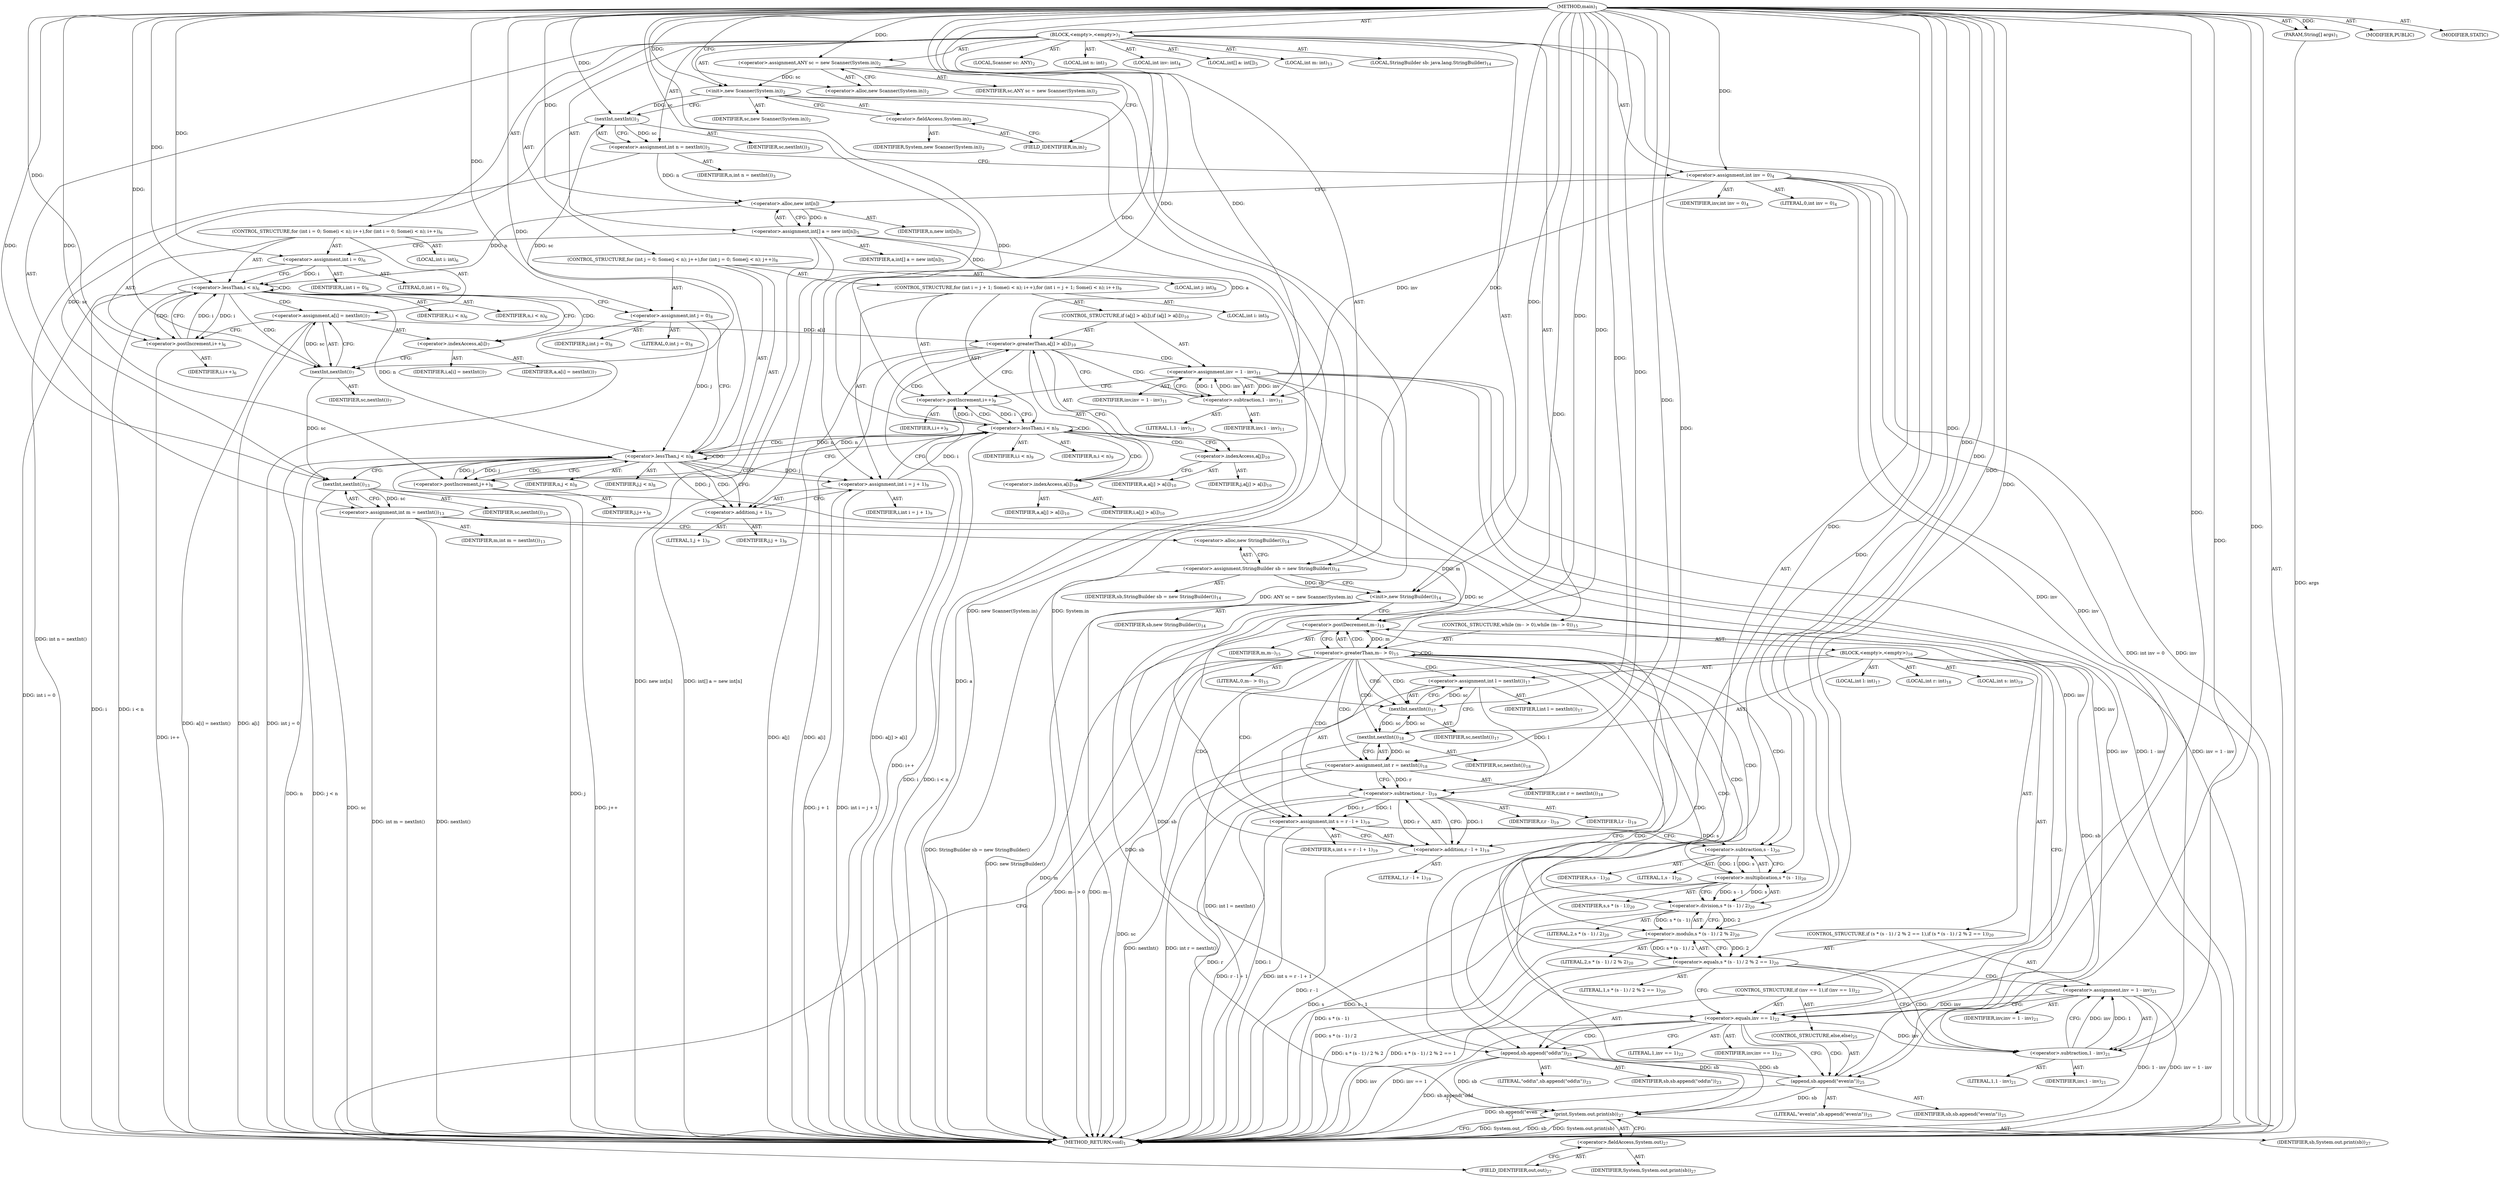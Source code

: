 digraph "main" {  
"21" [label = <(METHOD,main)<SUB>1</SUB>> ]
"22" [label = <(PARAM,String[] args)<SUB>1</SUB>> ]
"23" [label = <(BLOCK,&lt;empty&gt;,&lt;empty&gt;)<SUB>1</SUB>> ]
"4" [label = <(LOCAL,Scanner sc: ANY)<SUB>2</SUB>> ]
"24" [label = <(&lt;operator&gt;.assignment,ANY sc = new Scanner(System.in))<SUB>2</SUB>> ]
"25" [label = <(IDENTIFIER,sc,ANY sc = new Scanner(System.in))<SUB>2</SUB>> ]
"26" [label = <(&lt;operator&gt;.alloc,new Scanner(System.in))<SUB>2</SUB>> ]
"27" [label = <(&lt;init&gt;,new Scanner(System.in))<SUB>2</SUB>> ]
"3" [label = <(IDENTIFIER,sc,new Scanner(System.in))<SUB>2</SUB>> ]
"28" [label = <(&lt;operator&gt;.fieldAccess,System.in)<SUB>2</SUB>> ]
"29" [label = <(IDENTIFIER,System,new Scanner(System.in))<SUB>2</SUB>> ]
"30" [label = <(FIELD_IDENTIFIER,in,in)<SUB>2</SUB>> ]
"31" [label = <(LOCAL,int n: int)<SUB>3</SUB>> ]
"32" [label = <(&lt;operator&gt;.assignment,int n = nextInt())<SUB>3</SUB>> ]
"33" [label = <(IDENTIFIER,n,int n = nextInt())<SUB>3</SUB>> ]
"34" [label = <(nextInt,nextInt())<SUB>3</SUB>> ]
"35" [label = <(IDENTIFIER,sc,nextInt())<SUB>3</SUB>> ]
"36" [label = <(LOCAL,int inv: int)<SUB>4</SUB>> ]
"37" [label = <(&lt;operator&gt;.assignment,int inv = 0)<SUB>4</SUB>> ]
"38" [label = <(IDENTIFIER,inv,int inv = 0)<SUB>4</SUB>> ]
"39" [label = <(LITERAL,0,int inv = 0)<SUB>4</SUB>> ]
"40" [label = <(LOCAL,int[] a: int[])<SUB>5</SUB>> ]
"41" [label = <(&lt;operator&gt;.assignment,int[] a = new int[n])<SUB>5</SUB>> ]
"42" [label = <(IDENTIFIER,a,int[] a = new int[n])<SUB>5</SUB>> ]
"43" [label = <(&lt;operator&gt;.alloc,new int[n])> ]
"44" [label = <(IDENTIFIER,n,new int[n])<SUB>5</SUB>> ]
"45" [label = <(CONTROL_STRUCTURE,for (int i = 0; Some(i &lt; n); i++),for (int i = 0; Some(i &lt; n); i++))<SUB>6</SUB>> ]
"46" [label = <(LOCAL,int i: int)<SUB>6</SUB>> ]
"47" [label = <(&lt;operator&gt;.assignment,int i = 0)<SUB>6</SUB>> ]
"48" [label = <(IDENTIFIER,i,int i = 0)<SUB>6</SUB>> ]
"49" [label = <(LITERAL,0,int i = 0)<SUB>6</SUB>> ]
"50" [label = <(&lt;operator&gt;.lessThan,i &lt; n)<SUB>6</SUB>> ]
"51" [label = <(IDENTIFIER,i,i &lt; n)<SUB>6</SUB>> ]
"52" [label = <(IDENTIFIER,n,i &lt; n)<SUB>6</SUB>> ]
"53" [label = <(&lt;operator&gt;.postIncrement,i++)<SUB>6</SUB>> ]
"54" [label = <(IDENTIFIER,i,i++)<SUB>6</SUB>> ]
"55" [label = <(&lt;operator&gt;.assignment,a[i] = nextInt())<SUB>7</SUB>> ]
"56" [label = <(&lt;operator&gt;.indexAccess,a[i])<SUB>7</SUB>> ]
"57" [label = <(IDENTIFIER,a,a[i] = nextInt())<SUB>7</SUB>> ]
"58" [label = <(IDENTIFIER,i,a[i] = nextInt())<SUB>7</SUB>> ]
"59" [label = <(nextInt,nextInt())<SUB>7</SUB>> ]
"60" [label = <(IDENTIFIER,sc,nextInt())<SUB>7</SUB>> ]
"61" [label = <(CONTROL_STRUCTURE,for (int j = 0; Some(j &lt; n); j++),for (int j = 0; Some(j &lt; n); j++))<SUB>8</SUB>> ]
"62" [label = <(LOCAL,int j: int)<SUB>8</SUB>> ]
"63" [label = <(&lt;operator&gt;.assignment,int j = 0)<SUB>8</SUB>> ]
"64" [label = <(IDENTIFIER,j,int j = 0)<SUB>8</SUB>> ]
"65" [label = <(LITERAL,0,int j = 0)<SUB>8</SUB>> ]
"66" [label = <(&lt;operator&gt;.lessThan,j &lt; n)<SUB>8</SUB>> ]
"67" [label = <(IDENTIFIER,j,j &lt; n)<SUB>8</SUB>> ]
"68" [label = <(IDENTIFIER,n,j &lt; n)<SUB>8</SUB>> ]
"69" [label = <(&lt;operator&gt;.postIncrement,j++)<SUB>8</SUB>> ]
"70" [label = <(IDENTIFIER,j,j++)<SUB>8</SUB>> ]
"71" [label = <(CONTROL_STRUCTURE,for (int i = j + 1; Some(i &lt; n); i++),for (int i = j + 1; Some(i &lt; n); i++))<SUB>9</SUB>> ]
"72" [label = <(LOCAL,int i: int)<SUB>9</SUB>> ]
"73" [label = <(&lt;operator&gt;.assignment,int i = j + 1)<SUB>9</SUB>> ]
"74" [label = <(IDENTIFIER,i,int i = j + 1)<SUB>9</SUB>> ]
"75" [label = <(&lt;operator&gt;.addition,j + 1)<SUB>9</SUB>> ]
"76" [label = <(IDENTIFIER,j,j + 1)<SUB>9</SUB>> ]
"77" [label = <(LITERAL,1,j + 1)<SUB>9</SUB>> ]
"78" [label = <(&lt;operator&gt;.lessThan,i &lt; n)<SUB>9</SUB>> ]
"79" [label = <(IDENTIFIER,i,i &lt; n)<SUB>9</SUB>> ]
"80" [label = <(IDENTIFIER,n,i &lt; n)<SUB>9</SUB>> ]
"81" [label = <(&lt;operator&gt;.postIncrement,i++)<SUB>9</SUB>> ]
"82" [label = <(IDENTIFIER,i,i++)<SUB>9</SUB>> ]
"83" [label = <(CONTROL_STRUCTURE,if (a[j] &gt; a[i]),if (a[j] &gt; a[i]))<SUB>10</SUB>> ]
"84" [label = <(&lt;operator&gt;.greaterThan,a[j] &gt; a[i])<SUB>10</SUB>> ]
"85" [label = <(&lt;operator&gt;.indexAccess,a[j])<SUB>10</SUB>> ]
"86" [label = <(IDENTIFIER,a,a[j] &gt; a[i])<SUB>10</SUB>> ]
"87" [label = <(IDENTIFIER,j,a[j] &gt; a[i])<SUB>10</SUB>> ]
"88" [label = <(&lt;operator&gt;.indexAccess,a[i])<SUB>10</SUB>> ]
"89" [label = <(IDENTIFIER,a,a[j] &gt; a[i])<SUB>10</SUB>> ]
"90" [label = <(IDENTIFIER,i,a[j] &gt; a[i])<SUB>10</SUB>> ]
"91" [label = <(&lt;operator&gt;.assignment,inv = 1 - inv)<SUB>11</SUB>> ]
"92" [label = <(IDENTIFIER,inv,inv = 1 - inv)<SUB>11</SUB>> ]
"93" [label = <(&lt;operator&gt;.subtraction,1 - inv)<SUB>11</SUB>> ]
"94" [label = <(LITERAL,1,1 - inv)<SUB>11</SUB>> ]
"95" [label = <(IDENTIFIER,inv,1 - inv)<SUB>11</SUB>> ]
"96" [label = <(LOCAL,int m: int)<SUB>13</SUB>> ]
"97" [label = <(&lt;operator&gt;.assignment,int m = nextInt())<SUB>13</SUB>> ]
"98" [label = <(IDENTIFIER,m,int m = nextInt())<SUB>13</SUB>> ]
"99" [label = <(nextInt,nextInt())<SUB>13</SUB>> ]
"100" [label = <(IDENTIFIER,sc,nextInt())<SUB>13</SUB>> ]
"6" [label = <(LOCAL,StringBuilder sb: java.lang.StringBuilder)<SUB>14</SUB>> ]
"101" [label = <(&lt;operator&gt;.assignment,StringBuilder sb = new StringBuilder())<SUB>14</SUB>> ]
"102" [label = <(IDENTIFIER,sb,StringBuilder sb = new StringBuilder())<SUB>14</SUB>> ]
"103" [label = <(&lt;operator&gt;.alloc,new StringBuilder())<SUB>14</SUB>> ]
"104" [label = <(&lt;init&gt;,new StringBuilder())<SUB>14</SUB>> ]
"5" [label = <(IDENTIFIER,sb,new StringBuilder())<SUB>14</SUB>> ]
"105" [label = <(CONTROL_STRUCTURE,while (m-- &gt; 0),while (m-- &gt; 0))<SUB>15</SUB>> ]
"106" [label = <(&lt;operator&gt;.greaterThan,m-- &gt; 0)<SUB>15</SUB>> ]
"107" [label = <(&lt;operator&gt;.postDecrement,m--)<SUB>15</SUB>> ]
"108" [label = <(IDENTIFIER,m,m--)<SUB>15</SUB>> ]
"109" [label = <(LITERAL,0,m-- &gt; 0)<SUB>15</SUB>> ]
"110" [label = <(BLOCK,&lt;empty&gt;,&lt;empty&gt;)<SUB>16</SUB>> ]
"111" [label = <(LOCAL,int l: int)<SUB>17</SUB>> ]
"112" [label = <(&lt;operator&gt;.assignment,int l = nextInt())<SUB>17</SUB>> ]
"113" [label = <(IDENTIFIER,l,int l = nextInt())<SUB>17</SUB>> ]
"114" [label = <(nextInt,nextInt())<SUB>17</SUB>> ]
"115" [label = <(IDENTIFIER,sc,nextInt())<SUB>17</SUB>> ]
"116" [label = <(LOCAL,int r: int)<SUB>18</SUB>> ]
"117" [label = <(&lt;operator&gt;.assignment,int r = nextInt())<SUB>18</SUB>> ]
"118" [label = <(IDENTIFIER,r,int r = nextInt())<SUB>18</SUB>> ]
"119" [label = <(nextInt,nextInt())<SUB>18</SUB>> ]
"120" [label = <(IDENTIFIER,sc,nextInt())<SUB>18</SUB>> ]
"121" [label = <(LOCAL,int s: int)<SUB>19</SUB>> ]
"122" [label = <(&lt;operator&gt;.assignment,int s = r - l + 1)<SUB>19</SUB>> ]
"123" [label = <(IDENTIFIER,s,int s = r - l + 1)<SUB>19</SUB>> ]
"124" [label = <(&lt;operator&gt;.addition,r - l + 1)<SUB>19</SUB>> ]
"125" [label = <(&lt;operator&gt;.subtraction,r - l)<SUB>19</SUB>> ]
"126" [label = <(IDENTIFIER,r,r - l)<SUB>19</SUB>> ]
"127" [label = <(IDENTIFIER,l,r - l)<SUB>19</SUB>> ]
"128" [label = <(LITERAL,1,r - l + 1)<SUB>19</SUB>> ]
"129" [label = <(CONTROL_STRUCTURE,if (s * (s - 1) / 2 % 2 == 1),if (s * (s - 1) / 2 % 2 == 1))<SUB>20</SUB>> ]
"130" [label = <(&lt;operator&gt;.equals,s * (s - 1) / 2 % 2 == 1)<SUB>20</SUB>> ]
"131" [label = <(&lt;operator&gt;.modulo,s * (s - 1) / 2 % 2)<SUB>20</SUB>> ]
"132" [label = <(&lt;operator&gt;.division,s * (s - 1) / 2)<SUB>20</SUB>> ]
"133" [label = <(&lt;operator&gt;.multiplication,s * (s - 1))<SUB>20</SUB>> ]
"134" [label = <(IDENTIFIER,s,s * (s - 1))<SUB>20</SUB>> ]
"135" [label = <(&lt;operator&gt;.subtraction,s - 1)<SUB>20</SUB>> ]
"136" [label = <(IDENTIFIER,s,s - 1)<SUB>20</SUB>> ]
"137" [label = <(LITERAL,1,s - 1)<SUB>20</SUB>> ]
"138" [label = <(LITERAL,2,s * (s - 1) / 2)<SUB>20</SUB>> ]
"139" [label = <(LITERAL,2,s * (s - 1) / 2 % 2)<SUB>20</SUB>> ]
"140" [label = <(LITERAL,1,s * (s - 1) / 2 % 2 == 1)<SUB>20</SUB>> ]
"141" [label = <(&lt;operator&gt;.assignment,inv = 1 - inv)<SUB>21</SUB>> ]
"142" [label = <(IDENTIFIER,inv,inv = 1 - inv)<SUB>21</SUB>> ]
"143" [label = <(&lt;operator&gt;.subtraction,1 - inv)<SUB>21</SUB>> ]
"144" [label = <(LITERAL,1,1 - inv)<SUB>21</SUB>> ]
"145" [label = <(IDENTIFIER,inv,1 - inv)<SUB>21</SUB>> ]
"146" [label = <(CONTROL_STRUCTURE,if (inv == 1),if (inv == 1))<SUB>22</SUB>> ]
"147" [label = <(&lt;operator&gt;.equals,inv == 1)<SUB>22</SUB>> ]
"148" [label = <(IDENTIFIER,inv,inv == 1)<SUB>22</SUB>> ]
"149" [label = <(LITERAL,1,inv == 1)<SUB>22</SUB>> ]
"150" [label = <(append,sb.append(&quot;odd\n&quot;))<SUB>23</SUB>> ]
"151" [label = <(IDENTIFIER,sb,sb.append(&quot;odd\n&quot;))<SUB>23</SUB>> ]
"152" [label = <(LITERAL,&quot;odd\n&quot;,sb.append(&quot;odd\n&quot;))<SUB>23</SUB>> ]
"153" [label = <(CONTROL_STRUCTURE,else,else)<SUB>25</SUB>> ]
"154" [label = <(append,sb.append(&quot;even\n&quot;))<SUB>25</SUB>> ]
"155" [label = <(IDENTIFIER,sb,sb.append(&quot;even\n&quot;))<SUB>25</SUB>> ]
"156" [label = <(LITERAL,&quot;even\n&quot;,sb.append(&quot;even\n&quot;))<SUB>25</SUB>> ]
"157" [label = <(print,System.out.print(sb))<SUB>27</SUB>> ]
"158" [label = <(&lt;operator&gt;.fieldAccess,System.out)<SUB>27</SUB>> ]
"159" [label = <(IDENTIFIER,System,System.out.print(sb))<SUB>27</SUB>> ]
"160" [label = <(FIELD_IDENTIFIER,out,out)<SUB>27</SUB>> ]
"161" [label = <(IDENTIFIER,sb,System.out.print(sb))<SUB>27</SUB>> ]
"162" [label = <(MODIFIER,PUBLIC)> ]
"163" [label = <(MODIFIER,STATIC)> ]
"164" [label = <(METHOD_RETURN,void)<SUB>1</SUB>> ]
  "21" -> "22"  [ label = "AST: "] 
  "21" -> "23"  [ label = "AST: "] 
  "21" -> "162"  [ label = "AST: "] 
  "21" -> "163"  [ label = "AST: "] 
  "21" -> "164"  [ label = "AST: "] 
  "23" -> "4"  [ label = "AST: "] 
  "23" -> "24"  [ label = "AST: "] 
  "23" -> "27"  [ label = "AST: "] 
  "23" -> "31"  [ label = "AST: "] 
  "23" -> "32"  [ label = "AST: "] 
  "23" -> "36"  [ label = "AST: "] 
  "23" -> "37"  [ label = "AST: "] 
  "23" -> "40"  [ label = "AST: "] 
  "23" -> "41"  [ label = "AST: "] 
  "23" -> "45"  [ label = "AST: "] 
  "23" -> "61"  [ label = "AST: "] 
  "23" -> "96"  [ label = "AST: "] 
  "23" -> "97"  [ label = "AST: "] 
  "23" -> "6"  [ label = "AST: "] 
  "23" -> "101"  [ label = "AST: "] 
  "23" -> "104"  [ label = "AST: "] 
  "23" -> "105"  [ label = "AST: "] 
  "23" -> "157"  [ label = "AST: "] 
  "24" -> "25"  [ label = "AST: "] 
  "24" -> "26"  [ label = "AST: "] 
  "27" -> "3"  [ label = "AST: "] 
  "27" -> "28"  [ label = "AST: "] 
  "28" -> "29"  [ label = "AST: "] 
  "28" -> "30"  [ label = "AST: "] 
  "32" -> "33"  [ label = "AST: "] 
  "32" -> "34"  [ label = "AST: "] 
  "34" -> "35"  [ label = "AST: "] 
  "37" -> "38"  [ label = "AST: "] 
  "37" -> "39"  [ label = "AST: "] 
  "41" -> "42"  [ label = "AST: "] 
  "41" -> "43"  [ label = "AST: "] 
  "43" -> "44"  [ label = "AST: "] 
  "45" -> "46"  [ label = "AST: "] 
  "45" -> "47"  [ label = "AST: "] 
  "45" -> "50"  [ label = "AST: "] 
  "45" -> "53"  [ label = "AST: "] 
  "45" -> "55"  [ label = "AST: "] 
  "47" -> "48"  [ label = "AST: "] 
  "47" -> "49"  [ label = "AST: "] 
  "50" -> "51"  [ label = "AST: "] 
  "50" -> "52"  [ label = "AST: "] 
  "53" -> "54"  [ label = "AST: "] 
  "55" -> "56"  [ label = "AST: "] 
  "55" -> "59"  [ label = "AST: "] 
  "56" -> "57"  [ label = "AST: "] 
  "56" -> "58"  [ label = "AST: "] 
  "59" -> "60"  [ label = "AST: "] 
  "61" -> "62"  [ label = "AST: "] 
  "61" -> "63"  [ label = "AST: "] 
  "61" -> "66"  [ label = "AST: "] 
  "61" -> "69"  [ label = "AST: "] 
  "61" -> "71"  [ label = "AST: "] 
  "63" -> "64"  [ label = "AST: "] 
  "63" -> "65"  [ label = "AST: "] 
  "66" -> "67"  [ label = "AST: "] 
  "66" -> "68"  [ label = "AST: "] 
  "69" -> "70"  [ label = "AST: "] 
  "71" -> "72"  [ label = "AST: "] 
  "71" -> "73"  [ label = "AST: "] 
  "71" -> "78"  [ label = "AST: "] 
  "71" -> "81"  [ label = "AST: "] 
  "71" -> "83"  [ label = "AST: "] 
  "73" -> "74"  [ label = "AST: "] 
  "73" -> "75"  [ label = "AST: "] 
  "75" -> "76"  [ label = "AST: "] 
  "75" -> "77"  [ label = "AST: "] 
  "78" -> "79"  [ label = "AST: "] 
  "78" -> "80"  [ label = "AST: "] 
  "81" -> "82"  [ label = "AST: "] 
  "83" -> "84"  [ label = "AST: "] 
  "83" -> "91"  [ label = "AST: "] 
  "84" -> "85"  [ label = "AST: "] 
  "84" -> "88"  [ label = "AST: "] 
  "85" -> "86"  [ label = "AST: "] 
  "85" -> "87"  [ label = "AST: "] 
  "88" -> "89"  [ label = "AST: "] 
  "88" -> "90"  [ label = "AST: "] 
  "91" -> "92"  [ label = "AST: "] 
  "91" -> "93"  [ label = "AST: "] 
  "93" -> "94"  [ label = "AST: "] 
  "93" -> "95"  [ label = "AST: "] 
  "97" -> "98"  [ label = "AST: "] 
  "97" -> "99"  [ label = "AST: "] 
  "99" -> "100"  [ label = "AST: "] 
  "101" -> "102"  [ label = "AST: "] 
  "101" -> "103"  [ label = "AST: "] 
  "104" -> "5"  [ label = "AST: "] 
  "105" -> "106"  [ label = "AST: "] 
  "105" -> "110"  [ label = "AST: "] 
  "106" -> "107"  [ label = "AST: "] 
  "106" -> "109"  [ label = "AST: "] 
  "107" -> "108"  [ label = "AST: "] 
  "110" -> "111"  [ label = "AST: "] 
  "110" -> "112"  [ label = "AST: "] 
  "110" -> "116"  [ label = "AST: "] 
  "110" -> "117"  [ label = "AST: "] 
  "110" -> "121"  [ label = "AST: "] 
  "110" -> "122"  [ label = "AST: "] 
  "110" -> "129"  [ label = "AST: "] 
  "110" -> "146"  [ label = "AST: "] 
  "112" -> "113"  [ label = "AST: "] 
  "112" -> "114"  [ label = "AST: "] 
  "114" -> "115"  [ label = "AST: "] 
  "117" -> "118"  [ label = "AST: "] 
  "117" -> "119"  [ label = "AST: "] 
  "119" -> "120"  [ label = "AST: "] 
  "122" -> "123"  [ label = "AST: "] 
  "122" -> "124"  [ label = "AST: "] 
  "124" -> "125"  [ label = "AST: "] 
  "124" -> "128"  [ label = "AST: "] 
  "125" -> "126"  [ label = "AST: "] 
  "125" -> "127"  [ label = "AST: "] 
  "129" -> "130"  [ label = "AST: "] 
  "129" -> "141"  [ label = "AST: "] 
  "130" -> "131"  [ label = "AST: "] 
  "130" -> "140"  [ label = "AST: "] 
  "131" -> "132"  [ label = "AST: "] 
  "131" -> "139"  [ label = "AST: "] 
  "132" -> "133"  [ label = "AST: "] 
  "132" -> "138"  [ label = "AST: "] 
  "133" -> "134"  [ label = "AST: "] 
  "133" -> "135"  [ label = "AST: "] 
  "135" -> "136"  [ label = "AST: "] 
  "135" -> "137"  [ label = "AST: "] 
  "141" -> "142"  [ label = "AST: "] 
  "141" -> "143"  [ label = "AST: "] 
  "143" -> "144"  [ label = "AST: "] 
  "143" -> "145"  [ label = "AST: "] 
  "146" -> "147"  [ label = "AST: "] 
  "146" -> "150"  [ label = "AST: "] 
  "146" -> "153"  [ label = "AST: "] 
  "147" -> "148"  [ label = "AST: "] 
  "147" -> "149"  [ label = "AST: "] 
  "150" -> "151"  [ label = "AST: "] 
  "150" -> "152"  [ label = "AST: "] 
  "153" -> "154"  [ label = "AST: "] 
  "154" -> "155"  [ label = "AST: "] 
  "154" -> "156"  [ label = "AST: "] 
  "157" -> "158"  [ label = "AST: "] 
  "157" -> "161"  [ label = "AST: "] 
  "158" -> "159"  [ label = "AST: "] 
  "158" -> "160"  [ label = "AST: "] 
  "24" -> "30"  [ label = "CFG: "] 
  "27" -> "34"  [ label = "CFG: "] 
  "32" -> "37"  [ label = "CFG: "] 
  "37" -> "43"  [ label = "CFG: "] 
  "41" -> "47"  [ label = "CFG: "] 
  "97" -> "103"  [ label = "CFG: "] 
  "101" -> "104"  [ label = "CFG: "] 
  "104" -> "107"  [ label = "CFG: "] 
  "157" -> "164"  [ label = "CFG: "] 
  "26" -> "24"  [ label = "CFG: "] 
  "28" -> "27"  [ label = "CFG: "] 
  "34" -> "32"  [ label = "CFG: "] 
  "43" -> "41"  [ label = "CFG: "] 
  "47" -> "50"  [ label = "CFG: "] 
  "50" -> "56"  [ label = "CFG: "] 
  "50" -> "63"  [ label = "CFG: "] 
  "53" -> "50"  [ label = "CFG: "] 
  "55" -> "53"  [ label = "CFG: "] 
  "63" -> "66"  [ label = "CFG: "] 
  "66" -> "75"  [ label = "CFG: "] 
  "66" -> "99"  [ label = "CFG: "] 
  "69" -> "66"  [ label = "CFG: "] 
  "99" -> "97"  [ label = "CFG: "] 
  "103" -> "101"  [ label = "CFG: "] 
  "106" -> "114"  [ label = "CFG: "] 
  "106" -> "160"  [ label = "CFG: "] 
  "158" -> "157"  [ label = "CFG: "] 
  "30" -> "28"  [ label = "CFG: "] 
  "56" -> "59"  [ label = "CFG: "] 
  "59" -> "55"  [ label = "CFG: "] 
  "73" -> "78"  [ label = "CFG: "] 
  "78" -> "85"  [ label = "CFG: "] 
  "78" -> "69"  [ label = "CFG: "] 
  "81" -> "78"  [ label = "CFG: "] 
  "107" -> "106"  [ label = "CFG: "] 
  "112" -> "119"  [ label = "CFG: "] 
  "117" -> "125"  [ label = "CFG: "] 
  "122" -> "135"  [ label = "CFG: "] 
  "160" -> "158"  [ label = "CFG: "] 
  "75" -> "73"  [ label = "CFG: "] 
  "84" -> "93"  [ label = "CFG: "] 
  "84" -> "81"  [ label = "CFG: "] 
  "91" -> "81"  [ label = "CFG: "] 
  "114" -> "112"  [ label = "CFG: "] 
  "119" -> "117"  [ label = "CFG: "] 
  "124" -> "122"  [ label = "CFG: "] 
  "130" -> "143"  [ label = "CFG: "] 
  "130" -> "147"  [ label = "CFG: "] 
  "141" -> "147"  [ label = "CFG: "] 
  "147" -> "150"  [ label = "CFG: "] 
  "147" -> "154"  [ label = "CFG: "] 
  "150" -> "107"  [ label = "CFG: "] 
  "85" -> "88"  [ label = "CFG: "] 
  "88" -> "84"  [ label = "CFG: "] 
  "93" -> "91"  [ label = "CFG: "] 
  "125" -> "124"  [ label = "CFG: "] 
  "131" -> "130"  [ label = "CFG: "] 
  "143" -> "141"  [ label = "CFG: "] 
  "154" -> "107"  [ label = "CFG: "] 
  "132" -> "131"  [ label = "CFG: "] 
  "133" -> "132"  [ label = "CFG: "] 
  "135" -> "133"  [ label = "CFG: "] 
  "21" -> "26"  [ label = "CFG: "] 
  "22" -> "164"  [ label = "DDG: args"] 
  "24" -> "164"  [ label = "DDG: ANY sc = new Scanner(System.in)"] 
  "27" -> "164"  [ label = "DDG: System.in"] 
  "27" -> "164"  [ label = "DDG: new Scanner(System.in)"] 
  "32" -> "164"  [ label = "DDG: int n = nextInt()"] 
  "37" -> "164"  [ label = "DDG: inv"] 
  "37" -> "164"  [ label = "DDG: int inv = 0"] 
  "41" -> "164"  [ label = "DDG: a"] 
  "41" -> "164"  [ label = "DDG: new int[n]"] 
  "41" -> "164"  [ label = "DDG: int[] a = new int[n]"] 
  "47" -> "164"  [ label = "DDG: int i = 0"] 
  "50" -> "164"  [ label = "DDG: i"] 
  "50" -> "164"  [ label = "DDG: i &lt; n"] 
  "63" -> "164"  [ label = "DDG: int j = 0"] 
  "66" -> "164"  [ label = "DDG: j"] 
  "66" -> "164"  [ label = "DDG: n"] 
  "66" -> "164"  [ label = "DDG: j &lt; n"] 
  "99" -> "164"  [ label = "DDG: sc"] 
  "97" -> "164"  [ label = "DDG: nextInt()"] 
  "97" -> "164"  [ label = "DDG: int m = nextInt()"] 
  "101" -> "164"  [ label = "DDG: StringBuilder sb = new StringBuilder()"] 
  "104" -> "164"  [ label = "DDG: new StringBuilder()"] 
  "107" -> "164"  [ label = "DDG: m"] 
  "106" -> "164"  [ label = "DDG: m--"] 
  "106" -> "164"  [ label = "DDG: m-- &gt; 0"] 
  "157" -> "164"  [ label = "DDG: System.out"] 
  "157" -> "164"  [ label = "DDG: sb"] 
  "157" -> "164"  [ label = "DDG: System.out.print(sb)"] 
  "112" -> "164"  [ label = "DDG: int l = nextInt()"] 
  "119" -> "164"  [ label = "DDG: sc"] 
  "117" -> "164"  [ label = "DDG: nextInt()"] 
  "117" -> "164"  [ label = "DDG: int r = nextInt()"] 
  "125" -> "164"  [ label = "DDG: r"] 
  "125" -> "164"  [ label = "DDG: l"] 
  "124" -> "164"  [ label = "DDG: r - l"] 
  "122" -> "164"  [ label = "DDG: r - l + 1"] 
  "122" -> "164"  [ label = "DDG: int s = r - l + 1"] 
  "133" -> "164"  [ label = "DDG: s"] 
  "133" -> "164"  [ label = "DDG: s - 1"] 
  "132" -> "164"  [ label = "DDG: s * (s - 1)"] 
  "131" -> "164"  [ label = "DDG: s * (s - 1) / 2"] 
  "130" -> "164"  [ label = "DDG: s * (s - 1) / 2 % 2"] 
  "130" -> "164"  [ label = "DDG: s * (s - 1) / 2 % 2 == 1"] 
  "141" -> "164"  [ label = "DDG: 1 - inv"] 
  "141" -> "164"  [ label = "DDG: inv = 1 - inv"] 
  "147" -> "164"  [ label = "DDG: inv"] 
  "147" -> "164"  [ label = "DDG: inv == 1"] 
  "154" -> "164"  [ label = "DDG: sb.append(&quot;even\n&quot;)"] 
  "150" -> "164"  [ label = "DDG: sb.append(&quot;odd\n&quot;)"] 
  "73" -> "164"  [ label = "DDG: j + 1"] 
  "73" -> "164"  [ label = "DDG: int i = j + 1"] 
  "78" -> "164"  [ label = "DDG: i"] 
  "78" -> "164"  [ label = "DDG: i &lt; n"] 
  "69" -> "164"  [ label = "DDG: j++"] 
  "84" -> "164"  [ label = "DDG: a[j]"] 
  "84" -> "164"  [ label = "DDG: a[i]"] 
  "84" -> "164"  [ label = "DDG: a[j] &gt; a[i]"] 
  "91" -> "164"  [ label = "DDG: inv"] 
  "91" -> "164"  [ label = "DDG: 1 - inv"] 
  "91" -> "164"  [ label = "DDG: inv = 1 - inv"] 
  "81" -> "164"  [ label = "DDG: i++"] 
  "55" -> "164"  [ label = "DDG: a[i]"] 
  "55" -> "164"  [ label = "DDG: a[i] = nextInt()"] 
  "53" -> "164"  [ label = "DDG: i++"] 
  "21" -> "22"  [ label = "DDG: "] 
  "21" -> "24"  [ label = "DDG: "] 
  "34" -> "32"  [ label = "DDG: sc"] 
  "21" -> "37"  [ label = "DDG: "] 
  "43" -> "41"  [ label = "DDG: n"] 
  "99" -> "97"  [ label = "DDG: sc"] 
  "21" -> "101"  [ label = "DDG: "] 
  "24" -> "27"  [ label = "DDG: sc"] 
  "21" -> "27"  [ label = "DDG: "] 
  "21" -> "47"  [ label = "DDG: "] 
  "59" -> "55"  [ label = "DDG: sc"] 
  "21" -> "63"  [ label = "DDG: "] 
  "101" -> "104"  [ label = "DDG: sb"] 
  "21" -> "104"  [ label = "DDG: "] 
  "104" -> "157"  [ label = "DDG: sb"] 
  "154" -> "157"  [ label = "DDG: sb"] 
  "150" -> "157"  [ label = "DDG: sb"] 
  "21" -> "157"  [ label = "DDG: "] 
  "27" -> "34"  [ label = "DDG: sc"] 
  "21" -> "34"  [ label = "DDG: "] 
  "32" -> "43"  [ label = "DDG: n"] 
  "21" -> "43"  [ label = "DDG: "] 
  "47" -> "50"  [ label = "DDG: i"] 
  "53" -> "50"  [ label = "DDG: i"] 
  "21" -> "50"  [ label = "DDG: "] 
  "43" -> "50"  [ label = "DDG: n"] 
  "50" -> "53"  [ label = "DDG: i"] 
  "21" -> "53"  [ label = "DDG: "] 
  "63" -> "66"  [ label = "DDG: j"] 
  "69" -> "66"  [ label = "DDG: j"] 
  "21" -> "66"  [ label = "DDG: "] 
  "50" -> "66"  [ label = "DDG: n"] 
  "78" -> "66"  [ label = "DDG: n"] 
  "21" -> "69"  [ label = "DDG: "] 
  "66" -> "69"  [ label = "DDG: j"] 
  "66" -> "73"  [ label = "DDG: j"] 
  "21" -> "73"  [ label = "DDG: "] 
  "34" -> "99"  [ label = "DDG: sc"] 
  "59" -> "99"  [ label = "DDG: sc"] 
  "21" -> "99"  [ label = "DDG: "] 
  "107" -> "106"  [ label = "DDG: m"] 
  "21" -> "106"  [ label = "DDG: "] 
  "114" -> "112"  [ label = "DDG: sc"] 
  "119" -> "117"  [ label = "DDG: sc"] 
  "125" -> "122"  [ label = "DDG: r"] 
  "125" -> "122"  [ label = "DDG: l"] 
  "21" -> "122"  [ label = "DDG: "] 
  "34" -> "59"  [ label = "DDG: sc"] 
  "21" -> "59"  [ label = "DDG: "] 
  "73" -> "78"  [ label = "DDG: i"] 
  "81" -> "78"  [ label = "DDG: i"] 
  "21" -> "78"  [ label = "DDG: "] 
  "66" -> "78"  [ label = "DDG: n"] 
  "78" -> "81"  [ label = "DDG: i"] 
  "21" -> "81"  [ label = "DDG: "] 
  "93" -> "91"  [ label = "DDG: 1"] 
  "93" -> "91"  [ label = "DDG: inv"] 
  "97" -> "107"  [ label = "DDG: m"] 
  "21" -> "107"  [ label = "DDG: "] 
  "143" -> "141"  [ label = "DDG: 1"] 
  "143" -> "141"  [ label = "DDG: inv"] 
  "66" -> "75"  [ label = "DDG: j"] 
  "21" -> "75"  [ label = "DDG: "] 
  "41" -> "84"  [ label = "DDG: a"] 
  "55" -> "84"  [ label = "DDG: a[i]"] 
  "99" -> "114"  [ label = "DDG: sc"] 
  "119" -> "114"  [ label = "DDG: sc"] 
  "21" -> "114"  [ label = "DDG: "] 
  "114" -> "119"  [ label = "DDG: sc"] 
  "21" -> "119"  [ label = "DDG: "] 
  "125" -> "124"  [ label = "DDG: r"] 
  "125" -> "124"  [ label = "DDG: l"] 
  "21" -> "124"  [ label = "DDG: "] 
  "131" -> "130"  [ label = "DDG: s * (s - 1) / 2"] 
  "131" -> "130"  [ label = "DDG: 2"] 
  "21" -> "130"  [ label = "DDG: "] 
  "37" -> "147"  [ label = "DDG: inv"] 
  "141" -> "147"  [ label = "DDG: inv"] 
  "91" -> "147"  [ label = "DDG: inv"] 
  "21" -> "147"  [ label = "DDG: "] 
  "104" -> "150"  [ label = "DDG: sb"] 
  "154" -> "150"  [ label = "DDG: sb"] 
  "21" -> "150"  [ label = "DDG: "] 
  "21" -> "93"  [ label = "DDG: "] 
  "37" -> "93"  [ label = "DDG: inv"] 
  "91" -> "93"  [ label = "DDG: inv"] 
  "117" -> "125"  [ label = "DDG: r"] 
  "21" -> "125"  [ label = "DDG: "] 
  "112" -> "125"  [ label = "DDG: l"] 
  "132" -> "131"  [ label = "DDG: s * (s - 1)"] 
  "132" -> "131"  [ label = "DDG: 2"] 
  "21" -> "131"  [ label = "DDG: "] 
  "21" -> "143"  [ label = "DDG: "] 
  "37" -> "143"  [ label = "DDG: inv"] 
  "147" -> "143"  [ label = "DDG: inv"] 
  "91" -> "143"  [ label = "DDG: inv"] 
  "104" -> "154"  [ label = "DDG: sb"] 
  "150" -> "154"  [ label = "DDG: sb"] 
  "21" -> "154"  [ label = "DDG: "] 
  "133" -> "132"  [ label = "DDG: s"] 
  "133" -> "132"  [ label = "DDG: s - 1"] 
  "21" -> "132"  [ label = "DDG: "] 
  "135" -> "133"  [ label = "DDG: s"] 
  "21" -> "133"  [ label = "DDG: "] 
  "135" -> "133"  [ label = "DDG: 1"] 
  "122" -> "135"  [ label = "DDG: s"] 
  "21" -> "135"  [ label = "DDG: "] 
  "50" -> "56"  [ label = "CDG: "] 
  "50" -> "50"  [ label = "CDG: "] 
  "50" -> "59"  [ label = "CDG: "] 
  "50" -> "53"  [ label = "CDG: "] 
  "50" -> "55"  [ label = "CDG: "] 
  "66" -> "73"  [ label = "CDG: "] 
  "66" -> "66"  [ label = "CDG: "] 
  "66" -> "75"  [ label = "CDG: "] 
  "66" -> "69"  [ label = "CDG: "] 
  "66" -> "78"  [ label = "CDG: "] 
  "106" -> "107"  [ label = "CDG: "] 
  "106" -> "122"  [ label = "CDG: "] 
  "106" -> "114"  [ label = "CDG: "] 
  "106" -> "131"  [ label = "CDG: "] 
  "106" -> "132"  [ label = "CDG: "] 
  "106" -> "119"  [ label = "CDG: "] 
  "106" -> "106"  [ label = "CDG: "] 
  "106" -> "112"  [ label = "CDG: "] 
  "106" -> "130"  [ label = "CDG: "] 
  "106" -> "147"  [ label = "CDG: "] 
  "106" -> "135"  [ label = "CDG: "] 
  "106" -> "117"  [ label = "CDG: "] 
  "106" -> "124"  [ label = "CDG: "] 
  "106" -> "125"  [ label = "CDG: "] 
  "106" -> "133"  [ label = "CDG: "] 
  "78" -> "81"  [ label = "CDG: "] 
  "78" -> "84"  [ label = "CDG: "] 
  "78" -> "85"  [ label = "CDG: "] 
  "78" -> "88"  [ label = "CDG: "] 
  "78" -> "78"  [ label = "CDG: "] 
  "84" -> "91"  [ label = "CDG: "] 
  "84" -> "93"  [ label = "CDG: "] 
  "130" -> "141"  [ label = "CDG: "] 
  "130" -> "143"  [ label = "CDG: "] 
  "147" -> "154"  [ label = "CDG: "] 
  "147" -> "150"  [ label = "CDG: "] 
}
